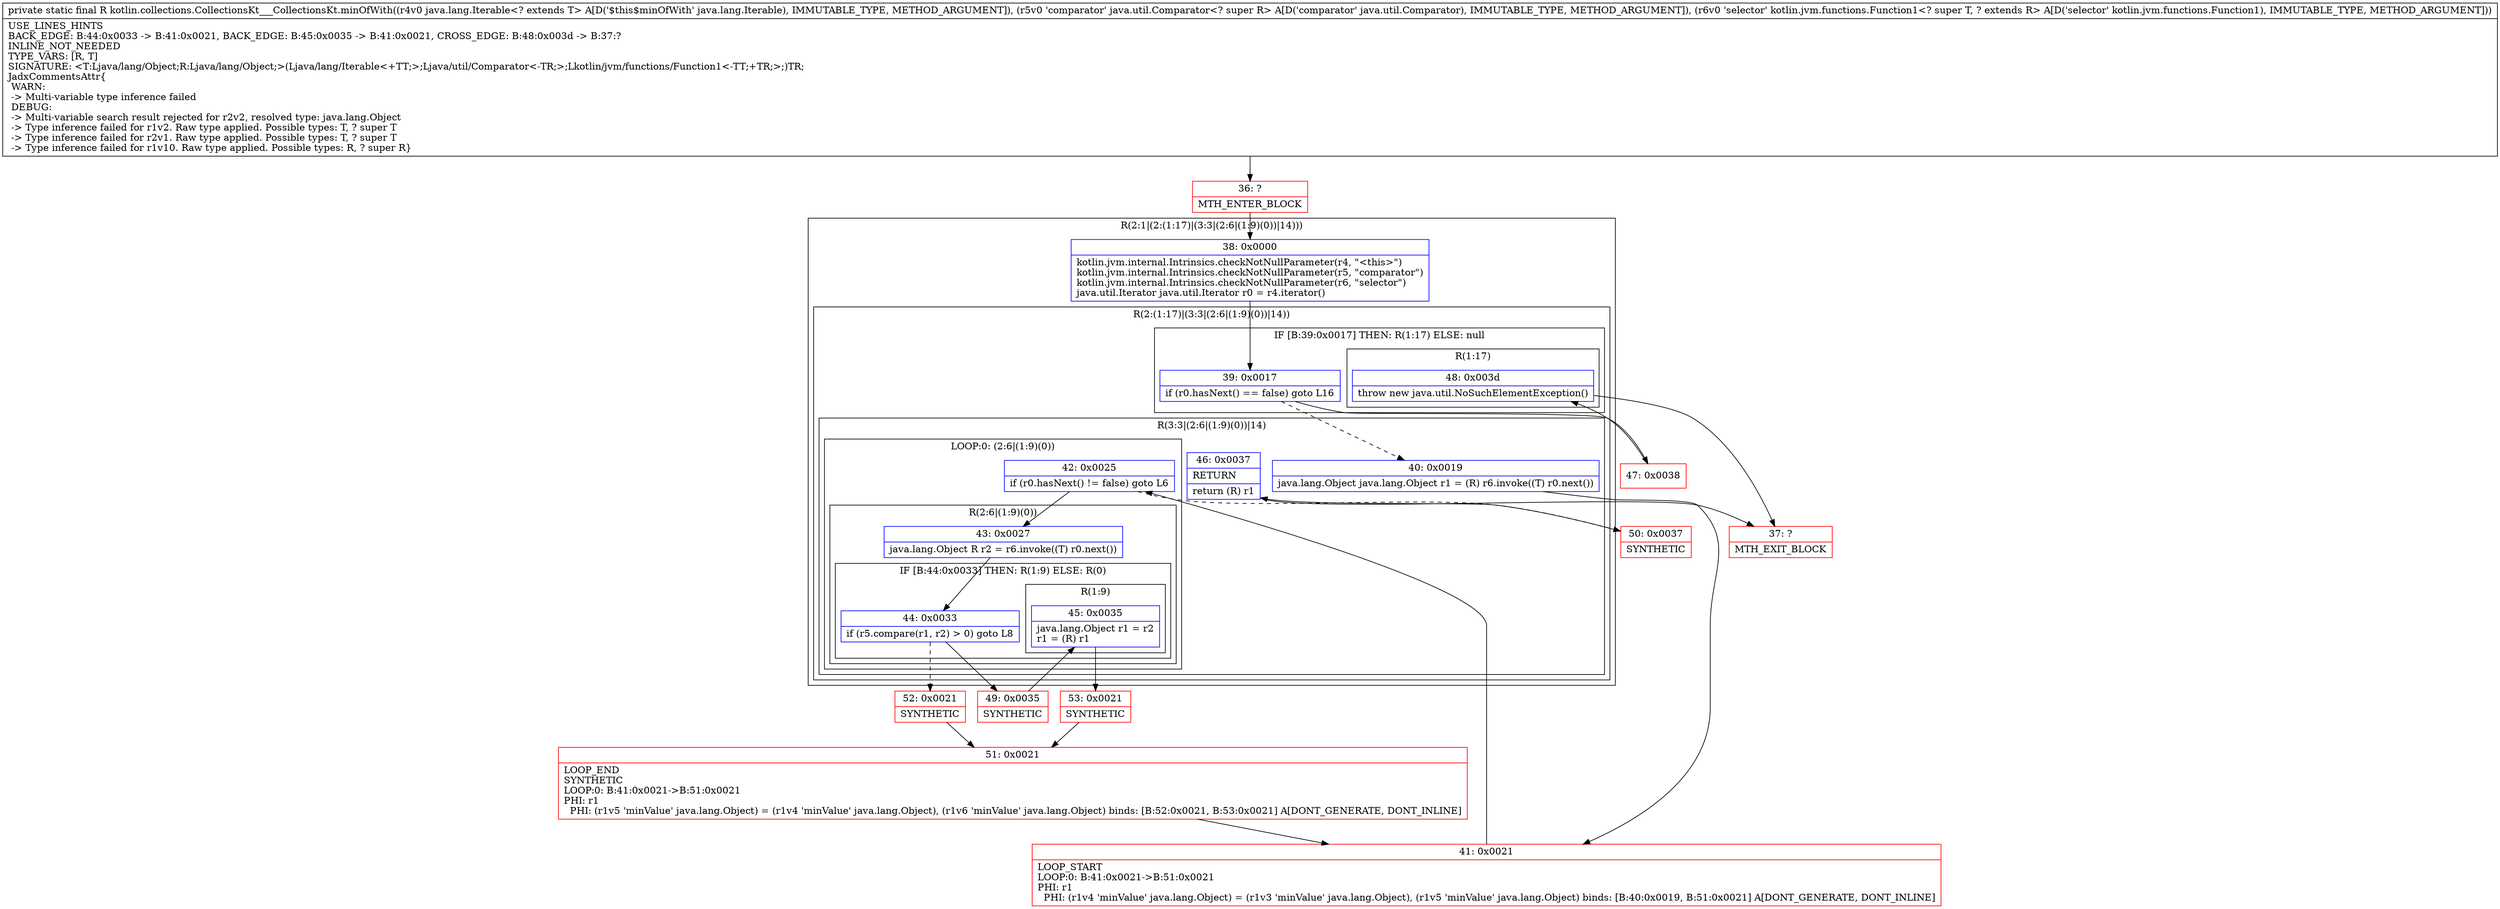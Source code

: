 digraph "CFG forkotlin.collections.CollectionsKt___CollectionsKt.minOfWith(Ljava\/lang\/Iterable;Ljava\/util\/Comparator;Lkotlin\/jvm\/functions\/Function1;)Ljava\/lang\/Object;" {
subgraph cluster_Region_2128686031 {
label = "R(2:1|(2:(1:17)|(3:3|(2:6|(1:9)(0))|14)))";
node [shape=record,color=blue];
Node_38 [shape=record,label="{38\:\ 0x0000|kotlin.jvm.internal.Intrinsics.checkNotNullParameter(r4, \"\<this\>\")\lkotlin.jvm.internal.Intrinsics.checkNotNullParameter(r5, \"comparator\")\lkotlin.jvm.internal.Intrinsics.checkNotNullParameter(r6, \"selector\")\ljava.util.Iterator java.util.Iterator r0 = r4.iterator()\l}"];
subgraph cluster_Region_954630365 {
label = "R(2:(1:17)|(3:3|(2:6|(1:9)(0))|14))";
node [shape=record,color=blue];
subgraph cluster_IfRegion_210106554 {
label = "IF [B:39:0x0017] THEN: R(1:17) ELSE: null";
node [shape=record,color=blue];
Node_39 [shape=record,label="{39\:\ 0x0017|if (r0.hasNext() == false) goto L16\l}"];
subgraph cluster_Region_900003942 {
label = "R(1:17)";
node [shape=record,color=blue];
Node_48 [shape=record,label="{48\:\ 0x003d|throw new java.util.NoSuchElementException()\l}"];
}
}
subgraph cluster_Region_950655033 {
label = "R(3:3|(2:6|(1:9)(0))|14)";
node [shape=record,color=blue];
Node_40 [shape=record,label="{40\:\ 0x0019|java.lang.Object java.lang.Object r1 = (R) r6.invoke((T) r0.next())\l}"];
subgraph cluster_LoopRegion_1871173960 {
label = "LOOP:0: (2:6|(1:9)(0))";
node [shape=record,color=blue];
Node_42 [shape=record,label="{42\:\ 0x0025|if (r0.hasNext() != false) goto L6\l}"];
subgraph cluster_Region_416233508 {
label = "R(2:6|(1:9)(0))";
node [shape=record,color=blue];
Node_43 [shape=record,label="{43\:\ 0x0027|java.lang.Object R r2 = r6.invoke((T) r0.next())\l}"];
subgraph cluster_IfRegion_1295133939 {
label = "IF [B:44:0x0033] THEN: R(1:9) ELSE: R(0)";
node [shape=record,color=blue];
Node_44 [shape=record,label="{44\:\ 0x0033|if (r5.compare(r1, r2) \> 0) goto L8\l}"];
subgraph cluster_Region_1001145263 {
label = "R(1:9)";
node [shape=record,color=blue];
Node_45 [shape=record,label="{45\:\ 0x0035|java.lang.Object r1 = r2\lr1 = (R) r1\l}"];
}
subgraph cluster_Region_934615307 {
label = "R(0)";
node [shape=record,color=blue];
}
}
}
}
Node_46 [shape=record,label="{46\:\ 0x0037|RETURN\l|return (R) r1\l}"];
}
}
}
Node_36 [shape=record,color=red,label="{36\:\ ?|MTH_ENTER_BLOCK\l}"];
Node_41 [shape=record,color=red,label="{41\:\ 0x0021|LOOP_START\lLOOP:0: B:41:0x0021\-\>B:51:0x0021\lPHI: r1 \l  PHI: (r1v4 'minValue' java.lang.Object) = (r1v3 'minValue' java.lang.Object), (r1v5 'minValue' java.lang.Object) binds: [B:40:0x0019, B:51:0x0021] A[DONT_GENERATE, DONT_INLINE]\l}"];
Node_49 [shape=record,color=red,label="{49\:\ 0x0035|SYNTHETIC\l}"];
Node_53 [shape=record,color=red,label="{53\:\ 0x0021|SYNTHETIC\l}"];
Node_51 [shape=record,color=red,label="{51\:\ 0x0021|LOOP_END\lSYNTHETIC\lLOOP:0: B:41:0x0021\-\>B:51:0x0021\lPHI: r1 \l  PHI: (r1v5 'minValue' java.lang.Object) = (r1v4 'minValue' java.lang.Object), (r1v6 'minValue' java.lang.Object) binds: [B:52:0x0021, B:53:0x0021] A[DONT_GENERATE, DONT_INLINE]\l}"];
Node_52 [shape=record,color=red,label="{52\:\ 0x0021|SYNTHETIC\l}"];
Node_50 [shape=record,color=red,label="{50\:\ 0x0037|SYNTHETIC\l}"];
Node_37 [shape=record,color=red,label="{37\:\ ?|MTH_EXIT_BLOCK\l}"];
Node_47 [shape=record,color=red,label="{47\:\ 0x0038}"];
MethodNode[shape=record,label="{private static final R kotlin.collections.CollectionsKt___CollectionsKt.minOfWith((r4v0 java.lang.Iterable\<? extends T\> A[D('$this$minOfWith' java.lang.Iterable), IMMUTABLE_TYPE, METHOD_ARGUMENT]), (r5v0 'comparator' java.util.Comparator\<? super R\> A[D('comparator' java.util.Comparator), IMMUTABLE_TYPE, METHOD_ARGUMENT]), (r6v0 'selector' kotlin.jvm.functions.Function1\<? super T, ? extends R\> A[D('selector' kotlin.jvm.functions.Function1), IMMUTABLE_TYPE, METHOD_ARGUMENT]))  | USE_LINES_HINTS\lBACK_EDGE: B:44:0x0033 \-\> B:41:0x0021, BACK_EDGE: B:45:0x0035 \-\> B:41:0x0021, CROSS_EDGE: B:48:0x003d \-\> B:37:?\lINLINE_NOT_NEEDED\lTYPE_VARS: [R, T]\lSIGNATURE: \<T:Ljava\/lang\/Object;R:Ljava\/lang\/Object;\>(Ljava\/lang\/Iterable\<+TT;\>;Ljava\/util\/Comparator\<\-TR;\>;Lkotlin\/jvm\/functions\/Function1\<\-TT;+TR;\>;)TR;\lJadxCommentsAttr\{\l WARN: \l \-\> Multi\-variable type inference failed\l DEBUG: \l \-\> Multi\-variable search result rejected for r2v2, resolved type: java.lang.Object\l \-\> Type inference failed for r1v2. Raw type applied. Possible types: T, ? super T\l \-\> Type inference failed for r2v1. Raw type applied. Possible types: T, ? super T\l \-\> Type inference failed for r1v10. Raw type applied. Possible types: R, ? super R\}\l}"];
MethodNode -> Node_36;Node_38 -> Node_39;
Node_39 -> Node_40[style=dashed];
Node_39 -> Node_47;
Node_48 -> Node_37;
Node_40 -> Node_41;
Node_42 -> Node_43;
Node_42 -> Node_50[style=dashed];
Node_43 -> Node_44;
Node_44 -> Node_49;
Node_44 -> Node_52[style=dashed];
Node_45 -> Node_53;
Node_46 -> Node_37;
Node_36 -> Node_38;
Node_41 -> Node_42;
Node_49 -> Node_45;
Node_53 -> Node_51;
Node_51 -> Node_41;
Node_52 -> Node_51;
Node_50 -> Node_46;
Node_47 -> Node_48;
}

